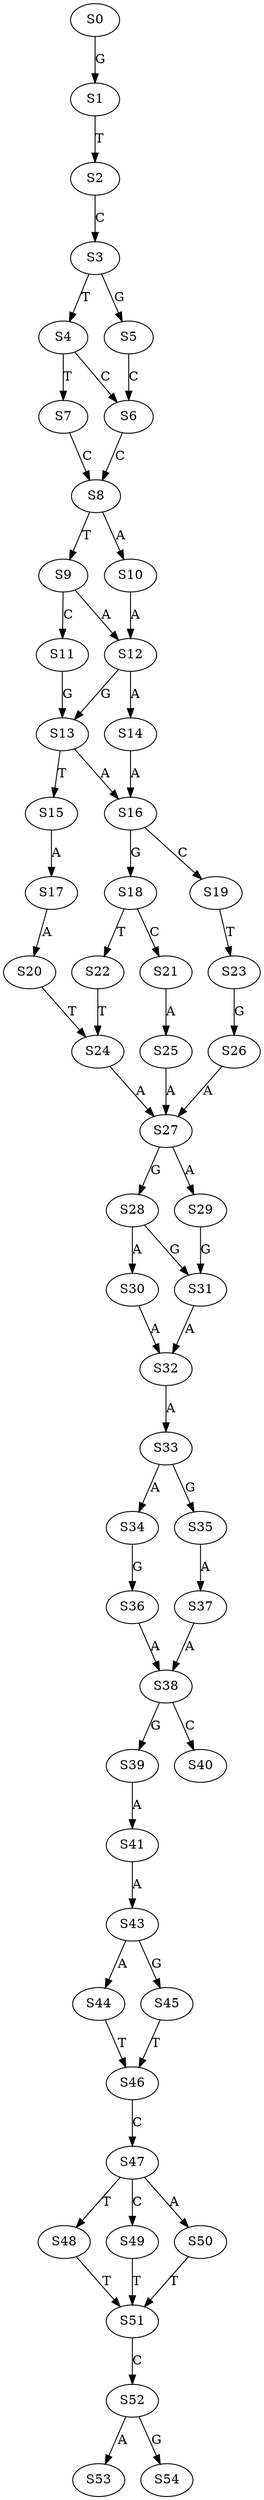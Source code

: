 strict digraph  {
	S0 -> S1 [ label = G ];
	S1 -> S2 [ label = T ];
	S2 -> S3 [ label = C ];
	S3 -> S4 [ label = T ];
	S3 -> S5 [ label = G ];
	S4 -> S6 [ label = C ];
	S4 -> S7 [ label = T ];
	S5 -> S6 [ label = C ];
	S6 -> S8 [ label = C ];
	S7 -> S8 [ label = C ];
	S8 -> S9 [ label = T ];
	S8 -> S10 [ label = A ];
	S9 -> S11 [ label = C ];
	S9 -> S12 [ label = A ];
	S10 -> S12 [ label = A ];
	S11 -> S13 [ label = G ];
	S12 -> S13 [ label = G ];
	S12 -> S14 [ label = A ];
	S13 -> S15 [ label = T ];
	S13 -> S16 [ label = A ];
	S14 -> S16 [ label = A ];
	S15 -> S17 [ label = A ];
	S16 -> S18 [ label = G ];
	S16 -> S19 [ label = C ];
	S17 -> S20 [ label = A ];
	S18 -> S21 [ label = C ];
	S18 -> S22 [ label = T ];
	S19 -> S23 [ label = T ];
	S20 -> S24 [ label = T ];
	S21 -> S25 [ label = A ];
	S22 -> S24 [ label = T ];
	S23 -> S26 [ label = G ];
	S24 -> S27 [ label = A ];
	S25 -> S27 [ label = A ];
	S26 -> S27 [ label = A ];
	S27 -> S28 [ label = G ];
	S27 -> S29 [ label = A ];
	S28 -> S30 [ label = A ];
	S28 -> S31 [ label = G ];
	S29 -> S31 [ label = G ];
	S30 -> S32 [ label = A ];
	S31 -> S32 [ label = A ];
	S32 -> S33 [ label = A ];
	S33 -> S34 [ label = A ];
	S33 -> S35 [ label = G ];
	S34 -> S36 [ label = G ];
	S35 -> S37 [ label = A ];
	S36 -> S38 [ label = A ];
	S37 -> S38 [ label = A ];
	S38 -> S39 [ label = G ];
	S38 -> S40 [ label = C ];
	S39 -> S41 [ label = A ];
	S41 -> S43 [ label = A ];
	S43 -> S44 [ label = A ];
	S43 -> S45 [ label = G ];
	S44 -> S46 [ label = T ];
	S45 -> S46 [ label = T ];
	S46 -> S47 [ label = C ];
	S47 -> S48 [ label = T ];
	S47 -> S49 [ label = C ];
	S47 -> S50 [ label = A ];
	S48 -> S51 [ label = T ];
	S49 -> S51 [ label = T ];
	S50 -> S51 [ label = T ];
	S51 -> S52 [ label = C ];
	S52 -> S53 [ label = A ];
	S52 -> S54 [ label = G ];
}
